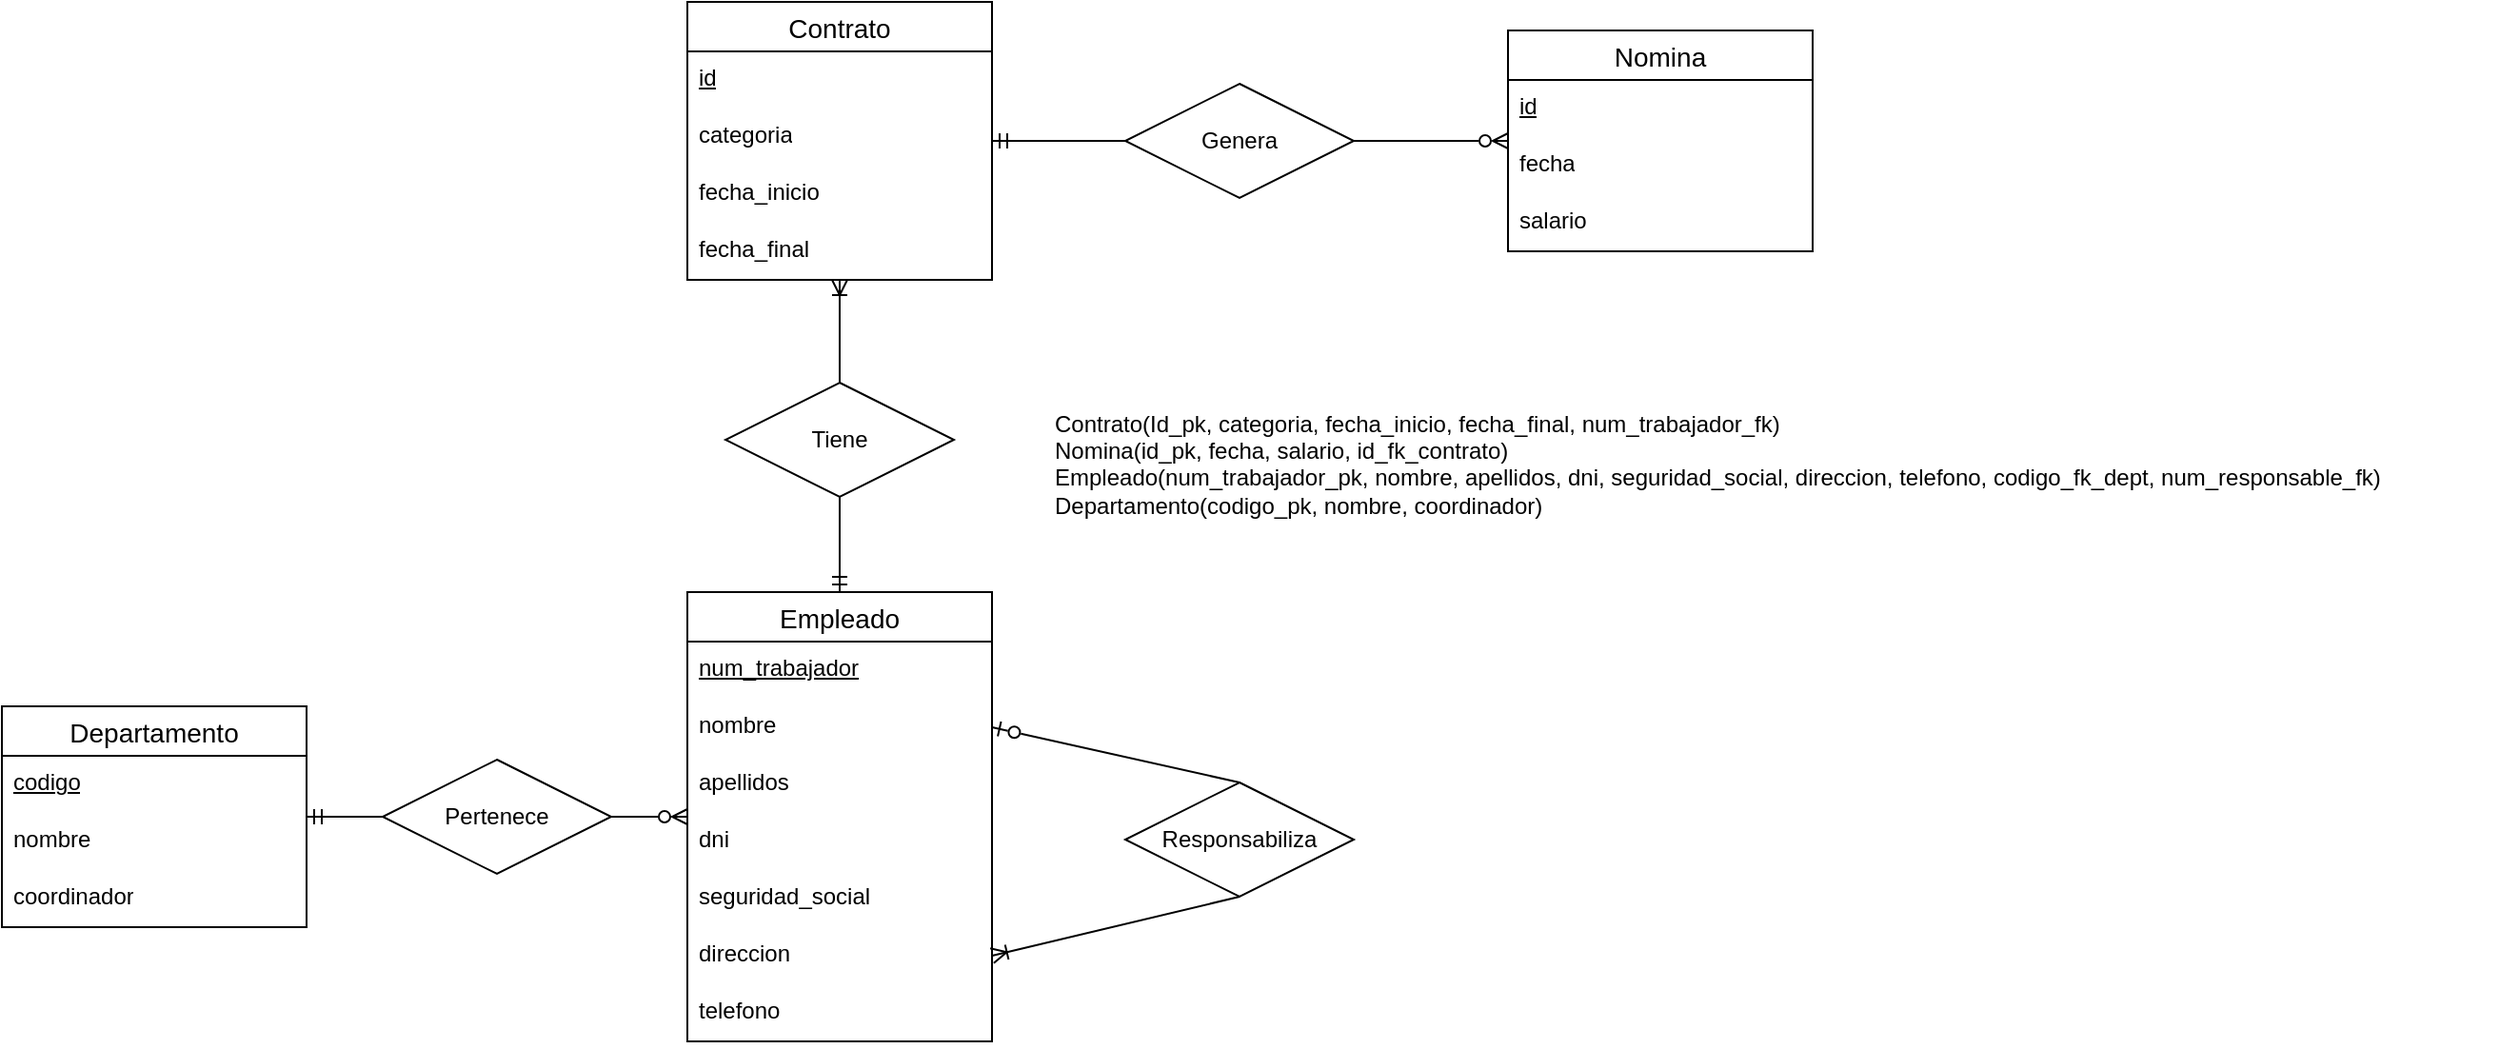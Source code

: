 <mxfile version="22.0.4" type="github">
  <diagram name="Página-1" id="O0059kMxBy4AlQLn8lPF">
    <mxGraphModel dx="1383" dy="1960" grid="1" gridSize="10" guides="1" tooltips="1" connect="1" arrows="1" fold="1" page="1" pageScale="1" pageWidth="827" pageHeight="1169" math="0" shadow="0">
      <root>
        <mxCell id="0" />
        <mxCell id="1" parent="0" />
        <mxCell id="bmKNvkHEY8R20OQs5g9O-1" value="Empleado" style="swimlane;fontStyle=0;childLayout=stackLayout;horizontal=1;startSize=26;horizontalStack=0;resizeParent=1;resizeParentMax=0;resizeLast=0;collapsible=1;marginBottom=0;align=center;fontSize=14;" parent="1" vertex="1">
          <mxGeometry x="419" y="-790" width="160" height="236" as="geometry" />
        </mxCell>
        <mxCell id="bmKNvkHEY8R20OQs5g9O-4" value="&lt;u&gt;num_trabajador&lt;/u&gt;" style="text;strokeColor=none;fillColor=none;spacingLeft=4;spacingRight=4;overflow=hidden;rotatable=0;points=[[0,0.5],[1,0.5]];portConstraint=eastwest;fontSize=12;whiteSpace=wrap;html=1;" parent="bmKNvkHEY8R20OQs5g9O-1" vertex="1">
          <mxGeometry y="26" width="160" height="30" as="geometry" />
        </mxCell>
        <mxCell id="bmKNvkHEY8R20OQs5g9O-21" value="nombre" style="text;strokeColor=none;fillColor=none;spacingLeft=4;spacingRight=4;overflow=hidden;rotatable=0;points=[[0,0.5],[1,0.5]];portConstraint=eastwest;fontSize=12;whiteSpace=wrap;html=1;" parent="bmKNvkHEY8R20OQs5g9O-1" vertex="1">
          <mxGeometry y="56" width="160" height="30" as="geometry" />
        </mxCell>
        <mxCell id="bmKNvkHEY8R20OQs5g9O-22" value="apellidos" style="text;strokeColor=none;fillColor=none;spacingLeft=4;spacingRight=4;overflow=hidden;rotatable=0;points=[[0,0.5],[1,0.5]];portConstraint=eastwest;fontSize=12;whiteSpace=wrap;html=1;" parent="bmKNvkHEY8R20OQs5g9O-1" vertex="1">
          <mxGeometry y="86" width="160" height="30" as="geometry" />
        </mxCell>
        <mxCell id="bmKNvkHEY8R20OQs5g9O-2" value="dni" style="text;strokeColor=none;fillColor=none;spacingLeft=4;spacingRight=4;overflow=hidden;rotatable=0;points=[[0,0.5],[1,0.5]];portConstraint=eastwest;fontSize=12;whiteSpace=wrap;html=1;" parent="bmKNvkHEY8R20OQs5g9O-1" vertex="1">
          <mxGeometry y="116" width="160" height="30" as="geometry" />
        </mxCell>
        <mxCell id="bmKNvkHEY8R20OQs5g9O-3" value="seguridad_social" style="text;strokeColor=none;fillColor=none;spacingLeft=4;spacingRight=4;overflow=hidden;rotatable=0;points=[[0,0.5],[1,0.5]];portConstraint=eastwest;fontSize=12;whiteSpace=wrap;html=1;" parent="bmKNvkHEY8R20OQs5g9O-1" vertex="1">
          <mxGeometry y="146" width="160" height="30" as="geometry" />
        </mxCell>
        <mxCell id="bmKNvkHEY8R20OQs5g9O-23" value="direccion" style="text;strokeColor=none;fillColor=none;spacingLeft=4;spacingRight=4;overflow=hidden;rotatable=0;points=[[0,0.5],[1,0.5]];portConstraint=eastwest;fontSize=12;whiteSpace=wrap;html=1;" parent="bmKNvkHEY8R20OQs5g9O-1" vertex="1">
          <mxGeometry y="176" width="160" height="30" as="geometry" />
        </mxCell>
        <mxCell id="bmKNvkHEY8R20OQs5g9O-24" value="telefono" style="text;strokeColor=none;fillColor=none;spacingLeft=4;spacingRight=4;overflow=hidden;rotatable=0;points=[[0,0.5],[1,0.5]];portConstraint=eastwest;fontSize=12;whiteSpace=wrap;html=1;" parent="bmKNvkHEY8R20OQs5g9O-1" vertex="1">
          <mxGeometry y="206" width="160" height="30" as="geometry" />
        </mxCell>
        <mxCell id="bmKNvkHEY8R20OQs5g9O-5" value="Departamento" style="swimlane;fontStyle=0;childLayout=stackLayout;horizontal=1;startSize=26;horizontalStack=0;resizeParent=1;resizeParentMax=0;resizeLast=0;collapsible=1;marginBottom=0;align=center;fontSize=14;" parent="1" vertex="1">
          <mxGeometry x="59" y="-730" width="160" height="116" as="geometry" />
        </mxCell>
        <mxCell id="bmKNvkHEY8R20OQs5g9O-6" value="&lt;u&gt;codigo&lt;/u&gt;" style="text;strokeColor=none;fillColor=none;spacingLeft=4;spacingRight=4;overflow=hidden;rotatable=0;points=[[0,0.5],[1,0.5]];portConstraint=eastwest;fontSize=12;whiteSpace=wrap;html=1;" parent="bmKNvkHEY8R20OQs5g9O-5" vertex="1">
          <mxGeometry y="26" width="160" height="30" as="geometry" />
        </mxCell>
        <mxCell id="bmKNvkHEY8R20OQs5g9O-7" value="nombre" style="text;strokeColor=none;fillColor=none;spacingLeft=4;spacingRight=4;overflow=hidden;rotatable=0;points=[[0,0.5],[1,0.5]];portConstraint=eastwest;fontSize=12;whiteSpace=wrap;html=1;" parent="bmKNvkHEY8R20OQs5g9O-5" vertex="1">
          <mxGeometry y="56" width="160" height="30" as="geometry" />
        </mxCell>
        <mxCell id="bmKNvkHEY8R20OQs5g9O-8" value="coordinador" style="text;strokeColor=none;fillColor=none;spacingLeft=4;spacingRight=4;overflow=hidden;rotatable=0;points=[[0,0.5],[1,0.5]];portConstraint=eastwest;fontSize=12;whiteSpace=wrap;html=1;" parent="bmKNvkHEY8R20OQs5g9O-5" vertex="1">
          <mxGeometry y="86" width="160" height="30" as="geometry" />
        </mxCell>
        <mxCell id="bmKNvkHEY8R20OQs5g9O-9" value="Contrato" style="swimlane;fontStyle=0;childLayout=stackLayout;horizontal=1;startSize=26;horizontalStack=0;resizeParent=1;resizeParentMax=0;resizeLast=0;collapsible=1;marginBottom=0;align=center;fontSize=14;" parent="1" vertex="1">
          <mxGeometry x="419" y="-1100" width="160" height="146" as="geometry" />
        </mxCell>
        <mxCell id="bmKNvkHEY8R20OQs5g9O-10" value="&lt;u&gt;id&lt;/u&gt;" style="text;strokeColor=none;fillColor=none;spacingLeft=4;spacingRight=4;overflow=hidden;rotatable=0;points=[[0,0.5],[1,0.5]];portConstraint=eastwest;fontSize=12;whiteSpace=wrap;html=1;" parent="bmKNvkHEY8R20OQs5g9O-9" vertex="1">
          <mxGeometry y="26" width="160" height="30" as="geometry" />
        </mxCell>
        <mxCell id="bmKNvkHEY8R20OQs5g9O-11" value="categoria" style="text;strokeColor=none;fillColor=none;spacingLeft=4;spacingRight=4;overflow=hidden;rotatable=0;points=[[0,0.5],[1,0.5]];portConstraint=eastwest;fontSize=12;whiteSpace=wrap;html=1;" parent="bmKNvkHEY8R20OQs5g9O-9" vertex="1">
          <mxGeometry y="56" width="160" height="30" as="geometry" />
        </mxCell>
        <mxCell id="bmKNvkHEY8R20OQs5g9O-12" value="fecha_inicio" style="text;strokeColor=none;fillColor=none;spacingLeft=4;spacingRight=4;overflow=hidden;rotatable=0;points=[[0,0.5],[1,0.5]];portConstraint=eastwest;fontSize=12;whiteSpace=wrap;html=1;" parent="bmKNvkHEY8R20OQs5g9O-9" vertex="1">
          <mxGeometry y="86" width="160" height="30" as="geometry" />
        </mxCell>
        <mxCell id="bmKNvkHEY8R20OQs5g9O-26" value="fecha_final" style="text;strokeColor=none;fillColor=none;spacingLeft=4;spacingRight=4;overflow=hidden;rotatable=0;points=[[0,0.5],[1,0.5]];portConstraint=eastwest;fontSize=12;whiteSpace=wrap;html=1;" parent="bmKNvkHEY8R20OQs5g9O-9" vertex="1">
          <mxGeometry y="116" width="160" height="30" as="geometry" />
        </mxCell>
        <mxCell id="bmKNvkHEY8R20OQs5g9O-27" value="Responsabiliza" style="shape=rhombus;perimeter=rhombusPerimeter;whiteSpace=wrap;html=1;align=center;" parent="1" vertex="1">
          <mxGeometry x="649" y="-690" width="120" height="60" as="geometry" />
        </mxCell>
        <mxCell id="bmKNvkHEY8R20OQs5g9O-29" value="" style="endArrow=none;html=1;entryX=0.5;entryY=1;entryDx=0;entryDy=0;exitX=1;exitY=0.5;exitDx=0;exitDy=0;curved=1;startArrow=ERoneToMany;startFill=0;" parent="1" source="bmKNvkHEY8R20OQs5g9O-23" target="bmKNvkHEY8R20OQs5g9O-27" edge="1">
          <mxGeometry width="50" height="50" relative="1" as="geometry">
            <mxPoint x="389" y="-510" as="sourcePoint" />
            <mxPoint x="439" y="-560" as="targetPoint" />
          </mxGeometry>
        </mxCell>
        <mxCell id="bmKNvkHEY8R20OQs5g9O-30" value="" style="endArrow=none;html=1;rounded=0;entryX=0.5;entryY=0;entryDx=0;entryDy=0;exitX=1;exitY=0.5;exitDx=0;exitDy=0;endFill=0;startArrow=ERzeroToOne;startFill=0;" parent="1" source="bmKNvkHEY8R20OQs5g9O-21" target="bmKNvkHEY8R20OQs5g9O-27" edge="1">
          <mxGeometry width="50" height="50" relative="1" as="geometry">
            <mxPoint x="389" y="-510" as="sourcePoint" />
            <mxPoint x="439" y="-560" as="targetPoint" />
          </mxGeometry>
        </mxCell>
        <mxCell id="bmKNvkHEY8R20OQs5g9O-36" style="edgeStyle=orthogonalEdgeStyle;rounded=0;orthogonalLoop=1;jettySize=auto;html=1;endArrow=ERmandOne;endFill=0;" parent="1" source="bmKNvkHEY8R20OQs5g9O-35" target="bmKNvkHEY8R20OQs5g9O-5" edge="1">
          <mxGeometry relative="1" as="geometry" />
        </mxCell>
        <mxCell id="bmKNvkHEY8R20OQs5g9O-37" style="edgeStyle=orthogonalEdgeStyle;rounded=0;orthogonalLoop=1;jettySize=auto;html=1;endArrow=ERzeroToMany;endFill=0;" parent="1" source="bmKNvkHEY8R20OQs5g9O-35" target="bmKNvkHEY8R20OQs5g9O-1" edge="1">
          <mxGeometry relative="1" as="geometry" />
        </mxCell>
        <mxCell id="bmKNvkHEY8R20OQs5g9O-35" value="Pertenece" style="shape=rhombus;perimeter=rhombusPerimeter;whiteSpace=wrap;html=1;align=center;" parent="1" vertex="1">
          <mxGeometry x="259" y="-702" width="120" height="60" as="geometry" />
        </mxCell>
        <mxCell id="bmKNvkHEY8R20OQs5g9O-39" style="edgeStyle=orthogonalEdgeStyle;rounded=0;orthogonalLoop=1;jettySize=auto;html=1;endArrow=ERoneToMany;endFill=0;" parent="1" source="bmKNvkHEY8R20OQs5g9O-38" target="bmKNvkHEY8R20OQs5g9O-9" edge="1">
          <mxGeometry relative="1" as="geometry" />
        </mxCell>
        <mxCell id="bmKNvkHEY8R20OQs5g9O-40" style="edgeStyle=orthogonalEdgeStyle;rounded=0;orthogonalLoop=1;jettySize=auto;html=1;endArrow=ERmandOne;endFill=0;" parent="1" source="bmKNvkHEY8R20OQs5g9O-38" target="bmKNvkHEY8R20OQs5g9O-1" edge="1">
          <mxGeometry relative="1" as="geometry" />
        </mxCell>
        <mxCell id="bmKNvkHEY8R20OQs5g9O-38" value="Tiene" style="shape=rhombus;perimeter=rhombusPerimeter;whiteSpace=wrap;html=1;align=center;" parent="1" vertex="1">
          <mxGeometry x="439" y="-900" width="120" height="60" as="geometry" />
        </mxCell>
        <mxCell id="bmKNvkHEY8R20OQs5g9O-17" value="Nomina" style="swimlane;fontStyle=0;childLayout=stackLayout;horizontal=1;startSize=26;horizontalStack=0;resizeParent=1;resizeParentMax=0;resizeLast=0;collapsible=1;marginBottom=0;align=center;fontSize=14;" parent="1" vertex="1">
          <mxGeometry x="850" y="-1085" width="160" height="116" as="geometry" />
        </mxCell>
        <mxCell id="bmKNvkHEY8R20OQs5g9O-20" value="&lt;u&gt;id&lt;/u&gt;" style="text;strokeColor=none;fillColor=none;spacingLeft=4;spacingRight=4;overflow=hidden;rotatable=0;points=[[0,0.5],[1,0.5]];portConstraint=eastwest;fontSize=12;whiteSpace=wrap;html=1;" parent="bmKNvkHEY8R20OQs5g9O-17" vertex="1">
          <mxGeometry y="26" width="160" height="30" as="geometry" />
        </mxCell>
        <mxCell id="bmKNvkHEY8R20OQs5g9O-18" value="fecha" style="text;strokeColor=none;fillColor=none;spacingLeft=4;spacingRight=4;overflow=hidden;rotatable=0;points=[[0,0.5],[1,0.5]];portConstraint=eastwest;fontSize=12;whiteSpace=wrap;html=1;" parent="bmKNvkHEY8R20OQs5g9O-17" vertex="1">
          <mxGeometry y="56" width="160" height="30" as="geometry" />
        </mxCell>
        <mxCell id="bmKNvkHEY8R20OQs5g9O-19" value="salario" style="text;strokeColor=none;fillColor=none;spacingLeft=4;spacingRight=4;overflow=hidden;rotatable=0;points=[[0,0.5],[1,0.5]];portConstraint=eastwest;fontSize=12;whiteSpace=wrap;html=1;" parent="bmKNvkHEY8R20OQs5g9O-17" vertex="1">
          <mxGeometry y="86" width="160" height="30" as="geometry" />
        </mxCell>
        <mxCell id="7werQfA85I9A53arLepe-2" style="edgeStyle=orthogonalEdgeStyle;rounded=0;orthogonalLoop=1;jettySize=auto;html=1;endArrow=ERmandOne;endFill=0;" parent="1" source="7werQfA85I9A53arLepe-1" target="bmKNvkHEY8R20OQs5g9O-9" edge="1">
          <mxGeometry relative="1" as="geometry" />
        </mxCell>
        <mxCell id="7werQfA85I9A53arLepe-3" style="edgeStyle=orthogonalEdgeStyle;rounded=0;orthogonalLoop=1;jettySize=auto;html=1;endArrow=ERzeroToMany;endFill=0;" parent="1" source="7werQfA85I9A53arLepe-1" target="bmKNvkHEY8R20OQs5g9O-17" edge="1">
          <mxGeometry relative="1" as="geometry" />
        </mxCell>
        <mxCell id="7werQfA85I9A53arLepe-1" value="Genera" style="shape=rhombus;perimeter=rhombusPerimeter;whiteSpace=wrap;html=1;align=center;" parent="1" vertex="1">
          <mxGeometry x="649" y="-1057" width="120" height="60" as="geometry" />
        </mxCell>
        <mxCell id="uvADp9A4pC40IDfxbngJ-1" value="&lt;div align=&quot;left&quot;&gt;Contrato(Id_pk, categoria, fecha_inicio, fecha_final, num_trabajador_fk)&lt;/div&gt;&lt;div align=&quot;left&quot;&gt;Nomina(id_pk, fecha, salario, id_fk_contrato)&lt;/div&gt;&lt;div align=&quot;left&quot;&gt;Empleado(num_trabajador_pk, nombre, apellidos, dni, seguridad_social, direccion, telefono, codigo_fk_dept, num_responsable_fk)&lt;/div&gt;&lt;div align=&quot;left&quot;&gt;Departamento(codigo_pk, nombre, coordinador)&lt;/div&gt;&lt;div align=&quot;left&quot;&gt;&lt;br&gt;&lt;/div&gt;" style="text;html=1;strokeColor=none;fillColor=none;align=left;verticalAlign=middle;whiteSpace=wrap;rounded=0;" vertex="1" parent="1">
          <mxGeometry x="610" y="-930" width="760" height="160" as="geometry" />
        </mxCell>
      </root>
    </mxGraphModel>
  </diagram>
</mxfile>
